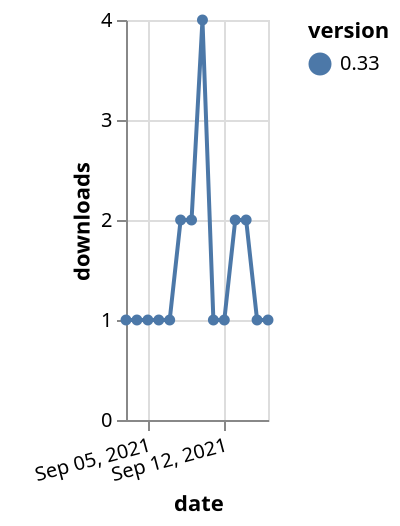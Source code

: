 {"$schema": "https://vega.github.io/schema/vega-lite/v5.json", "description": "A simple bar chart with embedded data.", "data": {"values": [{"date": "2021-09-03", "total": 317, "delta": 1, "version": "0.33"}, {"date": "2021-09-04", "total": 318, "delta": 1, "version": "0.33"}, {"date": "2021-09-05", "total": 319, "delta": 1, "version": "0.33"}, {"date": "2021-09-06", "total": 320, "delta": 1, "version": "0.33"}, {"date": "2021-09-07", "total": 321, "delta": 1, "version": "0.33"}, {"date": "2021-09-08", "total": 323, "delta": 2, "version": "0.33"}, {"date": "2021-09-09", "total": 325, "delta": 2, "version": "0.33"}, {"date": "2021-09-10", "total": 329, "delta": 4, "version": "0.33"}, {"date": "2021-09-11", "total": 330, "delta": 1, "version": "0.33"}, {"date": "2021-09-12", "total": 331, "delta": 1, "version": "0.33"}, {"date": "2021-09-13", "total": 333, "delta": 2, "version": "0.33"}, {"date": "2021-09-14", "total": 335, "delta": 2, "version": "0.33"}, {"date": "2021-09-15", "total": 336, "delta": 1, "version": "0.33"}, {"date": "2021-09-16", "total": 337, "delta": 1, "version": "0.33"}]}, "width": "container", "mark": {"type": "line", "point": {"filled": true}}, "encoding": {"x": {"field": "date", "type": "temporal", "timeUnit": "yearmonthdate", "title": "date", "axis": {"labelAngle": -15}}, "y": {"field": "delta", "type": "quantitative", "title": "downloads"}, "color": {"field": "version", "type": "nominal"}, "tooltip": {"field": "delta"}}}